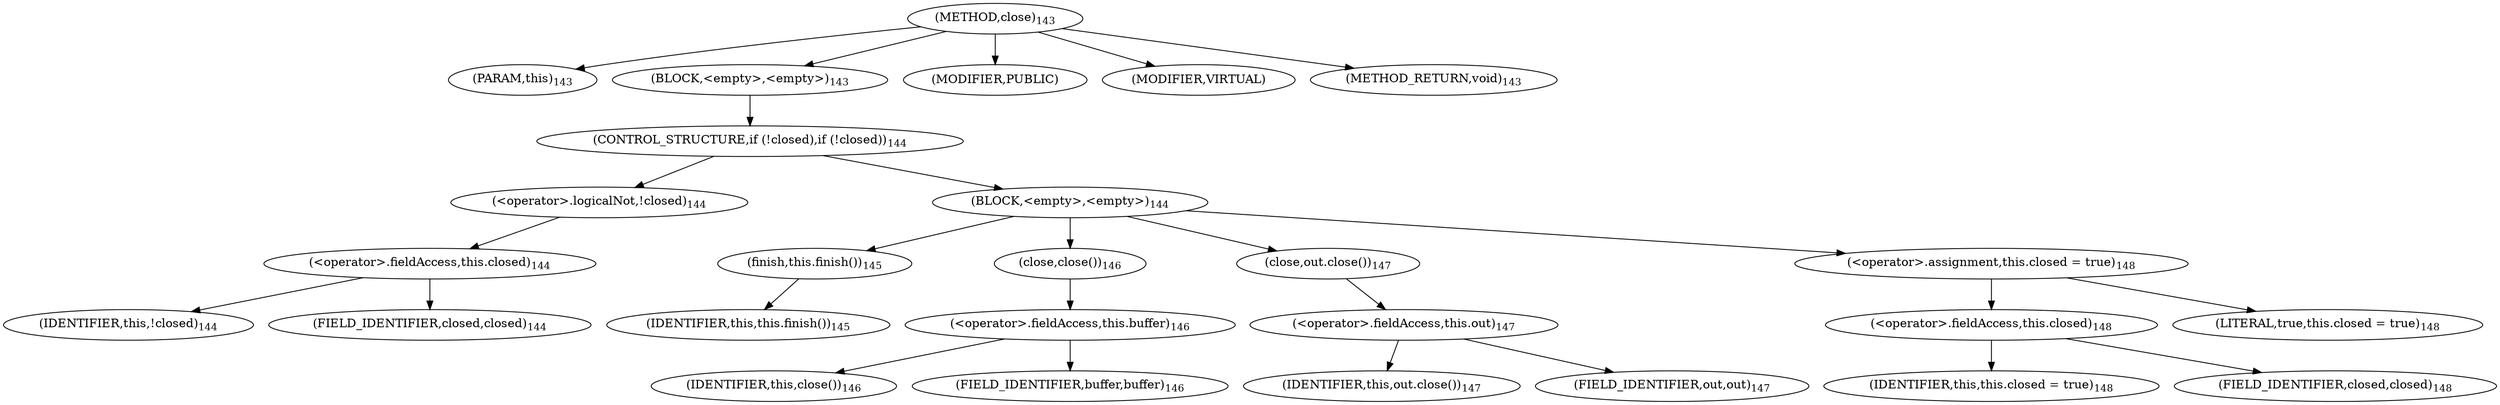 digraph "close" {  
"264" [label = <(METHOD,close)<SUB>143</SUB>> ]
"25" [label = <(PARAM,this)<SUB>143</SUB>> ]
"265" [label = <(BLOCK,&lt;empty&gt;,&lt;empty&gt;)<SUB>143</SUB>> ]
"266" [label = <(CONTROL_STRUCTURE,if (!closed),if (!closed))<SUB>144</SUB>> ]
"267" [label = <(&lt;operator&gt;.logicalNot,!closed)<SUB>144</SUB>> ]
"268" [label = <(&lt;operator&gt;.fieldAccess,this.closed)<SUB>144</SUB>> ]
"269" [label = <(IDENTIFIER,this,!closed)<SUB>144</SUB>> ]
"270" [label = <(FIELD_IDENTIFIER,closed,closed)<SUB>144</SUB>> ]
"271" [label = <(BLOCK,&lt;empty&gt;,&lt;empty&gt;)<SUB>144</SUB>> ]
"272" [label = <(finish,this.finish())<SUB>145</SUB>> ]
"24" [label = <(IDENTIFIER,this,this.finish())<SUB>145</SUB>> ]
"273" [label = <(close,close())<SUB>146</SUB>> ]
"274" [label = <(&lt;operator&gt;.fieldAccess,this.buffer)<SUB>146</SUB>> ]
"26" [label = <(IDENTIFIER,this,close())<SUB>146</SUB>> ]
"275" [label = <(FIELD_IDENTIFIER,buffer,buffer)<SUB>146</SUB>> ]
"276" [label = <(close,out.close())<SUB>147</SUB>> ]
"277" [label = <(&lt;operator&gt;.fieldAccess,this.out)<SUB>147</SUB>> ]
"278" [label = <(IDENTIFIER,this,out.close())<SUB>147</SUB>> ]
"279" [label = <(FIELD_IDENTIFIER,out,out)<SUB>147</SUB>> ]
"280" [label = <(&lt;operator&gt;.assignment,this.closed = true)<SUB>148</SUB>> ]
"281" [label = <(&lt;operator&gt;.fieldAccess,this.closed)<SUB>148</SUB>> ]
"282" [label = <(IDENTIFIER,this,this.closed = true)<SUB>148</SUB>> ]
"283" [label = <(FIELD_IDENTIFIER,closed,closed)<SUB>148</SUB>> ]
"284" [label = <(LITERAL,true,this.closed = true)<SUB>148</SUB>> ]
"285" [label = <(MODIFIER,PUBLIC)> ]
"286" [label = <(MODIFIER,VIRTUAL)> ]
"287" [label = <(METHOD_RETURN,void)<SUB>143</SUB>> ]
  "264" -> "25" 
  "264" -> "265" 
  "264" -> "285" 
  "264" -> "286" 
  "264" -> "287" 
  "265" -> "266" 
  "266" -> "267" 
  "266" -> "271" 
  "267" -> "268" 
  "268" -> "269" 
  "268" -> "270" 
  "271" -> "272" 
  "271" -> "273" 
  "271" -> "276" 
  "271" -> "280" 
  "272" -> "24" 
  "273" -> "274" 
  "274" -> "26" 
  "274" -> "275" 
  "276" -> "277" 
  "277" -> "278" 
  "277" -> "279" 
  "280" -> "281" 
  "280" -> "284" 
  "281" -> "282" 
  "281" -> "283" 
}
